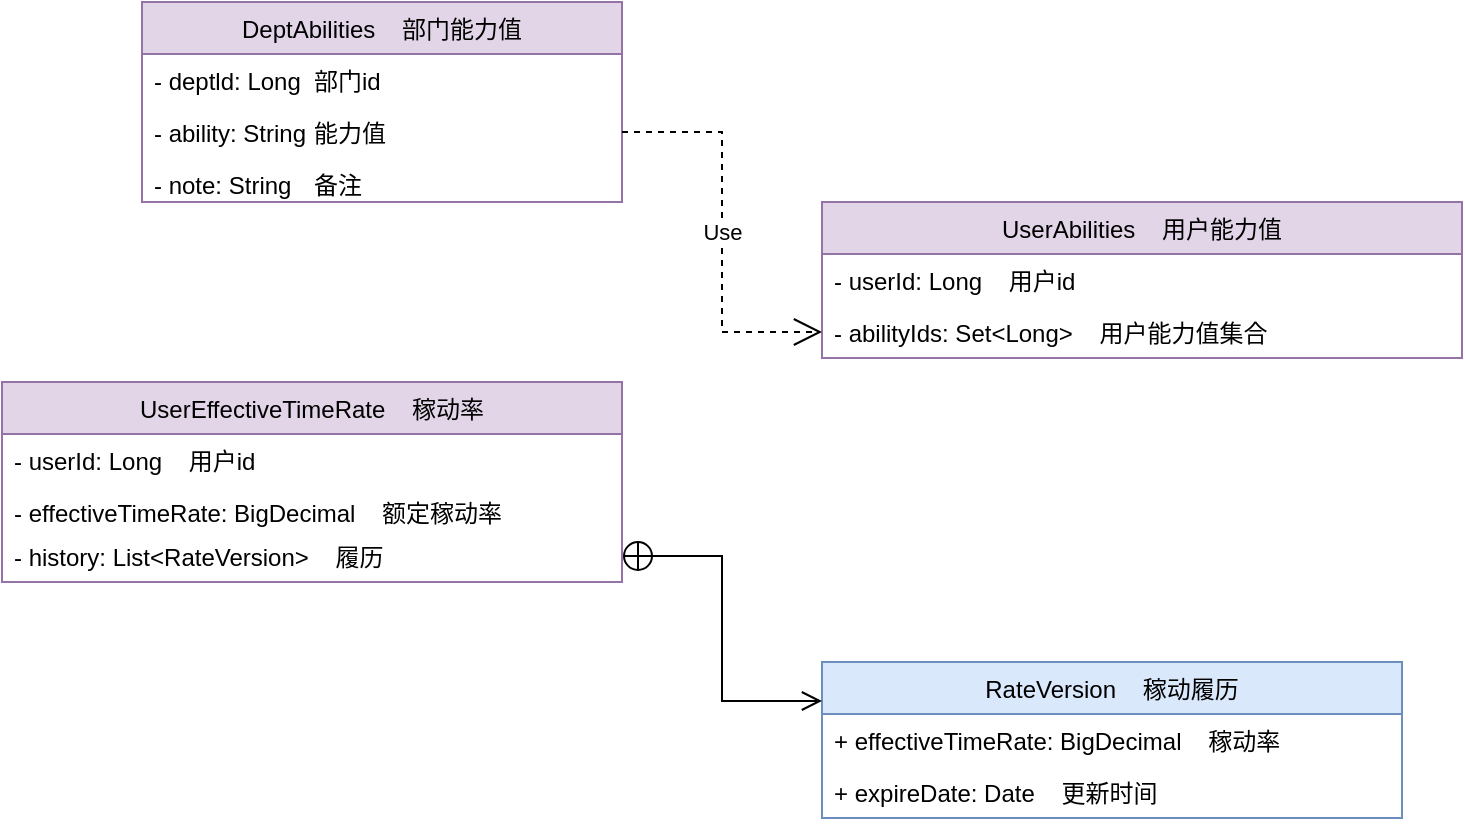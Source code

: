<mxfile version="15.4.0" type="device"><diagram name="Page-1" id="c4acf3e9-155e-7222-9cf6-157b1a14988f"><mxGraphModel dx="1086" dy="806" grid="1" gridSize="10" guides="1" tooltips="1" connect="1" arrows="1" fold="1" page="1" pageScale="1" pageWidth="850" pageHeight="1100" background="none" math="0" shadow="0"><root><mxCell id="0"/><mxCell id="1" parent="0"/><mxCell id="69rzAxIUWOi3fz0rPGxb-6" value="DeptAbilities    部门能力值" style="swimlane;fontStyle=0;childLayout=stackLayout;horizontal=1;startSize=26;fillColor=#e1d5e7;horizontalStack=0;resizeParent=1;resizeParentMax=0;resizeLast=0;collapsible=1;marginBottom=0;rounded=0;shadow=0;fontFamily=Helvetica;verticalAlign=middle;strokeColor=#9673a6;" vertex="1" parent="1"><mxGeometry x="110" y="60" width="240" height="100" as="geometry"><mxRectangle x="90" y="140" width="100" height="26" as="alternateBounds"/></mxGeometry></mxCell><mxCell id="69rzAxIUWOi3fz0rPGxb-7" value="- deptld: Long&lt;span style=&quot;white-space: pre&quot;&gt;&#9;&lt;/span&gt;部门id" style="text;strokeColor=none;fillColor=none;align=left;verticalAlign=top;spacingLeft=4;spacingRight=4;overflow=hidden;rotatable=0;points=[[0,0.5],[1,0.5]];portConstraint=eastwest;rounded=0;shadow=0;fontFamily=Helvetica;html=1;" vertex="1" parent="69rzAxIUWOi3fz0rPGxb-6"><mxGeometry y="26" width="240" height="26" as="geometry"/></mxCell><mxCell id="69rzAxIUWOi3fz0rPGxb-8" value="- ability: String&lt;span style=&quot;white-space: pre&quot;&gt;&#9;&lt;/span&gt;能力值" style="text;strokeColor=none;fillColor=none;align=left;verticalAlign=top;spacingLeft=4;spacingRight=4;overflow=hidden;rotatable=0;points=[[0,0.5],[1,0.5]];portConstraint=eastwest;rounded=0;shadow=0;fontFamily=Helvetica;html=1;" vertex="1" parent="69rzAxIUWOi3fz0rPGxb-6"><mxGeometry y="52" width="240" height="26" as="geometry"/></mxCell><mxCell id="69rzAxIUWOi3fz0rPGxb-11" value="- note: String&lt;span style=&quot;white-space: pre&quot;&gt;&#9;&lt;/span&gt;备注" style="text;strokeColor=none;fillColor=none;align=left;verticalAlign=top;spacingLeft=4;spacingRight=4;overflow=hidden;rotatable=0;points=[[0,0.5],[1,0.5]];portConstraint=eastwest;rounded=0;shadow=0;fontFamily=Helvetica;html=1;" vertex="1" parent="69rzAxIUWOi3fz0rPGxb-6"><mxGeometry y="78" width="240" height="22" as="geometry"/></mxCell><mxCell id="69rzAxIUWOi3fz0rPGxb-12" value="UserAbilities    用户能力值" style="swimlane;fontStyle=0;childLayout=stackLayout;horizontal=1;startSize=26;fillColor=#e1d5e7;horizontalStack=0;resizeParent=1;resizeParentMax=0;resizeLast=0;collapsible=1;marginBottom=0;rounded=0;shadow=0;strokeColor=#9673a6;html=0;" vertex="1" parent="1"><mxGeometry x="450" y="160" width="320" height="78" as="geometry"/></mxCell><mxCell id="69rzAxIUWOi3fz0rPGxb-13" value="- userId: Long    用户id" style="text;strokeColor=none;fillColor=none;align=left;verticalAlign=top;spacingLeft=4;spacingRight=4;overflow=hidden;rotatable=0;points=[[0,0.5],[1,0.5]];portConstraint=eastwest;rounded=0;shadow=0;startSize=26;html=0;" vertex="1" parent="69rzAxIUWOi3fz0rPGxb-12"><mxGeometry y="26" width="320" height="26" as="geometry"/></mxCell><mxCell id="69rzAxIUWOi3fz0rPGxb-14" value="- abilityIds: Set&lt;Long&gt;    用户能力值集合" style="text;strokeColor=none;fillColor=none;align=left;verticalAlign=top;spacingLeft=4;spacingRight=4;overflow=hidden;rotatable=0;points=[[0,0.5],[1,0.5]];portConstraint=eastwest;rounded=0;shadow=0;startSize=26;html=0;" vertex="1" parent="69rzAxIUWOi3fz0rPGxb-12"><mxGeometry y="52" width="320" height="26" as="geometry"/></mxCell><mxCell id="69rzAxIUWOi3fz0rPGxb-18" value="Use" style="endArrow=open;endSize=12;dashed=1;html=1;rounded=0;fontFamily=Helvetica;edgeStyle=orthogonalEdgeStyle;exitX=1;exitY=0.5;exitDx=0;exitDy=0;entryX=0;entryY=0.5;entryDx=0;entryDy=0;" edge="1" parent="1" source="69rzAxIUWOi3fz0rPGxb-8" target="69rzAxIUWOi3fz0rPGxb-14"><mxGeometry width="160" relative="1" as="geometry"><mxPoint x="240" y="110" as="sourcePoint"/><mxPoint x="400" y="110" as="targetPoint"/></mxGeometry></mxCell><mxCell id="69rzAxIUWOi3fz0rPGxb-19" value="UserEffectiveTimeRate    稼动率" style="swimlane;fontStyle=0;childLayout=stackLayout;horizontal=1;startSize=26;fillColor=#e1d5e7;horizontalStack=0;resizeParent=1;resizeParentMax=0;resizeLast=0;collapsible=1;marginBottom=0;rounded=0;shadow=0;strokeColor=#9673a6;html=0;" vertex="1" parent="1"><mxGeometry x="40" y="250" width="310" height="100" as="geometry"/></mxCell><mxCell id="69rzAxIUWOi3fz0rPGxb-20" value="- userId: Long    用户id" style="text;strokeColor=none;fillColor=none;align=left;verticalAlign=top;spacingLeft=4;spacingRight=4;overflow=hidden;rotatable=0;points=[[0,0.5],[1,0.5]];portConstraint=eastwest;rounded=0;shadow=0;startSize=26;html=0;" vertex="1" parent="69rzAxIUWOi3fz0rPGxb-19"><mxGeometry y="26" width="310" height="26" as="geometry"/></mxCell><mxCell id="69rzAxIUWOi3fz0rPGxb-21" value="- effectiveTimeRate: BigDecimal    额定稼动率" style="text;strokeColor=none;fillColor=none;align=left;verticalAlign=top;spacingLeft=4;spacingRight=4;overflow=hidden;rotatable=0;points=[[0,0.5],[1,0.5]];portConstraint=eastwest;rounded=0;shadow=0;startSize=26;html=0;" vertex="1" parent="69rzAxIUWOi3fz0rPGxb-19"><mxGeometry y="52" width="310" height="22" as="geometry"/></mxCell><mxCell id="69rzAxIUWOi3fz0rPGxb-22" value="- history: List&lt;RateVersion&gt;    履历" style="text;strokeColor=none;fillColor=none;align=left;verticalAlign=top;spacingLeft=4;spacingRight=4;overflow=hidden;rotatable=0;points=[[0,0.5],[1,0.5]];portConstraint=eastwest;rounded=0;shadow=0;startSize=26;html=0;" vertex="1" parent="69rzAxIUWOi3fz0rPGxb-19"><mxGeometry y="74" width="310" height="26" as="geometry"/></mxCell><mxCell id="69rzAxIUWOi3fz0rPGxb-25" value="RateVersion    稼动履历" style="swimlane;fontStyle=0;childLayout=stackLayout;horizontal=1;startSize=26;fillColor=#dae8fc;horizontalStack=0;resizeParent=1;resizeParentMax=0;resizeLast=0;collapsible=1;marginBottom=0;rounded=0;shadow=0;strokeColor=#6c8ebf;html=0;" vertex="1" parent="1"><mxGeometry x="450" y="390" width="290" height="78" as="geometry"/></mxCell><mxCell id="69rzAxIUWOi3fz0rPGxb-26" value="+ effectiveTimeRate: BigDecimal    稼动率" style="text;strokeColor=none;fillColor=none;align=left;verticalAlign=top;spacingLeft=4;spacingRight=4;overflow=hidden;rotatable=0;points=[[0,0.5],[1,0.5]];portConstraint=eastwest;rounded=0;shadow=0;startSize=26;html=0;" vertex="1" parent="69rzAxIUWOi3fz0rPGxb-25"><mxGeometry y="26" width="290" height="26" as="geometry"/></mxCell><mxCell id="69rzAxIUWOi3fz0rPGxb-27" value="+ expireDate: Date    更新时间" style="text;strokeColor=none;fillColor=none;align=left;verticalAlign=top;spacingLeft=4;spacingRight=4;overflow=hidden;rotatable=0;points=[[0,0.5],[1,0.5]];portConstraint=eastwest;rounded=0;shadow=0;startSize=26;html=0;" vertex="1" parent="69rzAxIUWOi3fz0rPGxb-25"><mxGeometry y="52" width="290" height="26" as="geometry"/></mxCell><mxCell id="69rzAxIUWOi3fz0rPGxb-29" value="" style="endArrow=open;startArrow=circlePlus;endFill=0;startFill=0;endSize=8;html=1;rounded=0;fontFamily=Helvetica;edgeStyle=orthogonalEdgeStyle;entryX=0;entryY=0.25;entryDx=0;entryDy=0;" edge="1" parent="1" source="69rzAxIUWOi3fz0rPGxb-22" target="69rzAxIUWOi3fz0rPGxb-25"><mxGeometry width="160" relative="1" as="geometry"><mxPoint x="410" y="427" as="sourcePoint"/><mxPoint x="570" y="427" as="targetPoint"/></mxGeometry></mxCell></root></mxGraphModel></diagram></mxfile>